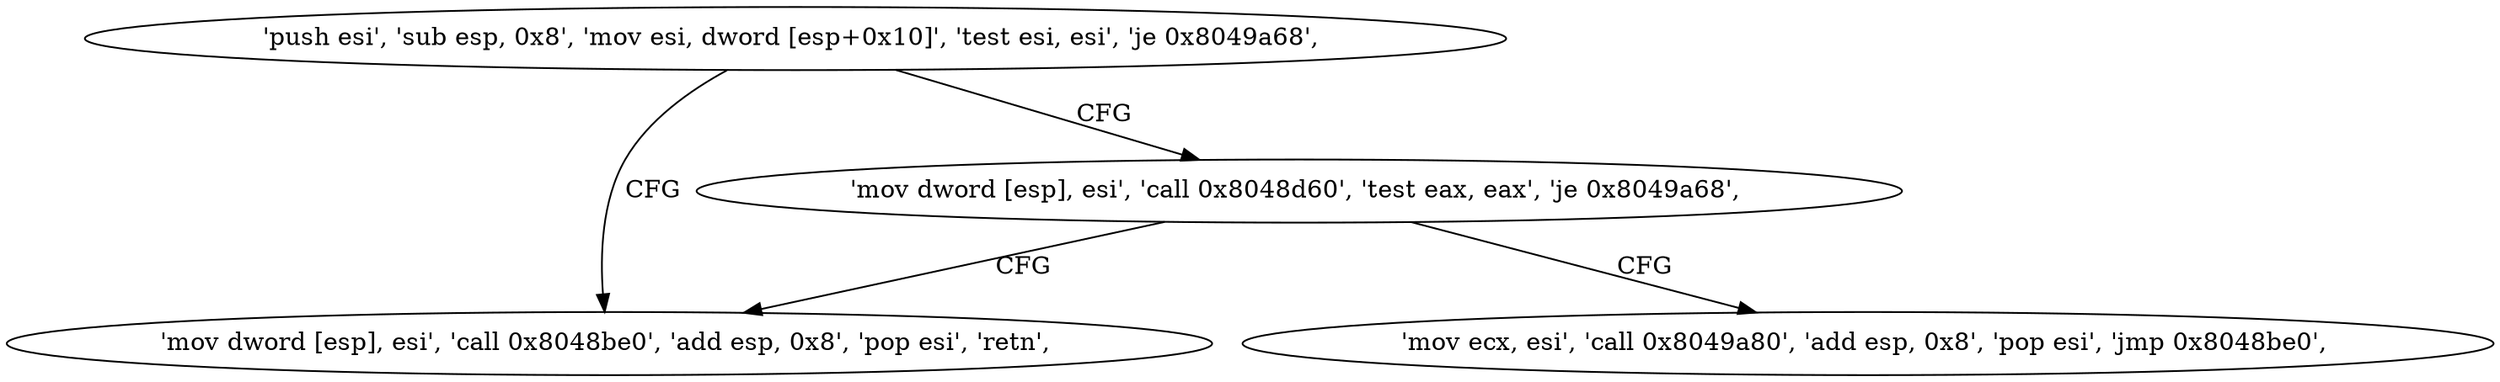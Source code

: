 digraph "func" {
"134519360" [label = "'push esi', 'sub esp, 0x8', 'mov esi, dword [esp+0x10]', 'test esi, esi', 'je 0x8049a68', " ]
"134519400" [label = "'mov dword [esp], esi', 'call 0x8048be0', 'add esp, 0x8', 'pop esi', 'retn', " ]
"134519372" [label = "'mov dword [esp], esi', 'call 0x8048d60', 'test eax, eax', 'je 0x8049a68', " ]
"134519384" [label = "'mov ecx, esi', 'call 0x8049a80', 'add esp, 0x8', 'pop esi', 'jmp 0x8048be0', " ]
"134519360" -> "134519400" [ label = "CFG" ]
"134519360" -> "134519372" [ label = "CFG" ]
"134519372" -> "134519400" [ label = "CFG" ]
"134519372" -> "134519384" [ label = "CFG" ]
}

